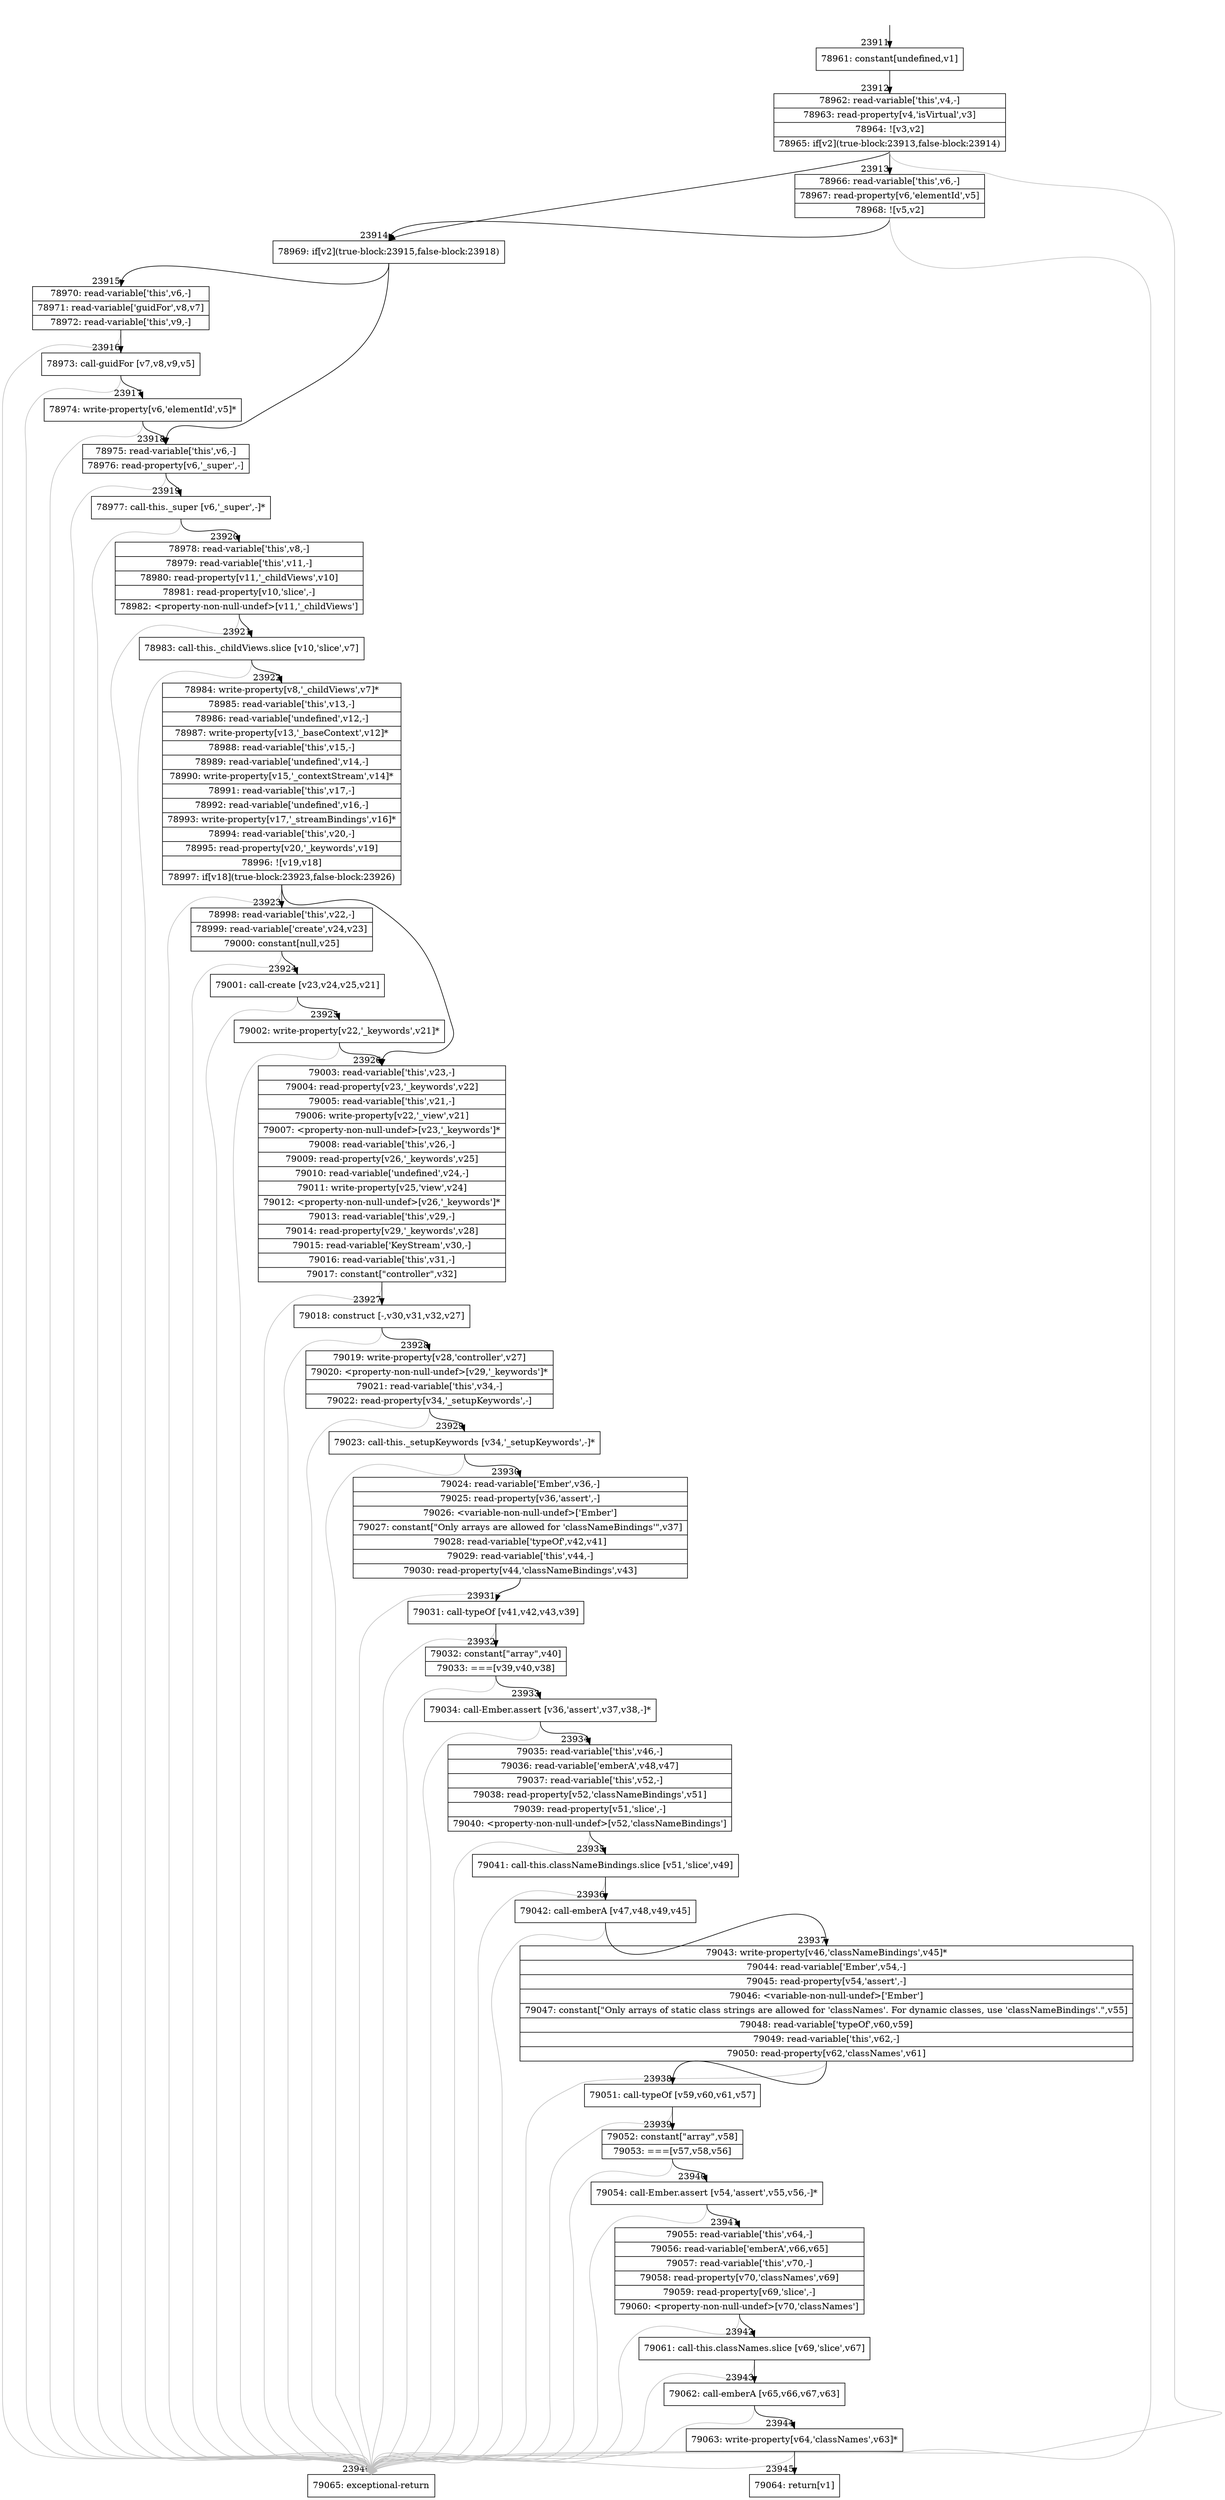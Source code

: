 digraph {
rankdir="TD"
BB_entry2094[shape=none,label=""];
BB_entry2094 -> BB23911 [tailport=s, headport=n, headlabel="    23911"]
BB23911 [shape=record label="{78961: constant[undefined,v1]}" ] 
BB23911 -> BB23912 [tailport=s, headport=n, headlabel="      23912"]
BB23912 [shape=record label="{78962: read-variable['this',v4,-]|78963: read-property[v4,'isVirtual',v3]|78964: ![v3,v2]|78965: if[v2](true-block:23913,false-block:23914)}" ] 
BB23912 -> BB23914 [tailport=s, headport=n, headlabel="      23914"]
BB23912 -> BB23913 [tailport=s, headport=n, headlabel="      23913"]
BB23912 -> BB23946 [tailport=s, headport=n, color=gray, headlabel="      23946"]
BB23913 [shape=record label="{78966: read-variable['this',v6,-]|78967: read-property[v6,'elementId',v5]|78968: ![v5,v2]}" ] 
BB23913 -> BB23914 [tailport=s, headport=n]
BB23913 -> BB23946 [tailport=s, headport=n, color=gray]
BB23914 [shape=record label="{78969: if[v2](true-block:23915,false-block:23918)}" ] 
BB23914 -> BB23915 [tailport=s, headport=n, headlabel="      23915"]
BB23914 -> BB23918 [tailport=s, headport=n, headlabel="      23918"]
BB23915 [shape=record label="{78970: read-variable['this',v6,-]|78971: read-variable['guidFor',v8,v7]|78972: read-variable['this',v9,-]}" ] 
BB23915 -> BB23916 [tailport=s, headport=n, headlabel="      23916"]
BB23915 -> BB23946 [tailport=s, headport=n, color=gray]
BB23916 [shape=record label="{78973: call-guidFor [v7,v8,v9,v5]}" ] 
BB23916 -> BB23917 [tailport=s, headport=n, headlabel="      23917"]
BB23916 -> BB23946 [tailport=s, headport=n, color=gray]
BB23917 [shape=record label="{78974: write-property[v6,'elementId',v5]*}" ] 
BB23917 -> BB23918 [tailport=s, headport=n]
BB23917 -> BB23946 [tailport=s, headport=n, color=gray]
BB23918 [shape=record label="{78975: read-variable['this',v6,-]|78976: read-property[v6,'_super',-]}" ] 
BB23918 -> BB23919 [tailport=s, headport=n, headlabel="      23919"]
BB23918 -> BB23946 [tailport=s, headport=n, color=gray]
BB23919 [shape=record label="{78977: call-this._super [v6,'_super',-]*}" ] 
BB23919 -> BB23920 [tailport=s, headport=n, headlabel="      23920"]
BB23919 -> BB23946 [tailport=s, headport=n, color=gray]
BB23920 [shape=record label="{78978: read-variable['this',v8,-]|78979: read-variable['this',v11,-]|78980: read-property[v11,'_childViews',v10]|78981: read-property[v10,'slice',-]|78982: \<property-non-null-undef\>[v11,'_childViews']}" ] 
BB23920 -> BB23921 [tailport=s, headport=n, headlabel="      23921"]
BB23920 -> BB23946 [tailport=s, headport=n, color=gray]
BB23921 [shape=record label="{78983: call-this._childViews.slice [v10,'slice',v7]}" ] 
BB23921 -> BB23922 [tailport=s, headport=n, headlabel="      23922"]
BB23921 -> BB23946 [tailport=s, headport=n, color=gray]
BB23922 [shape=record label="{78984: write-property[v8,'_childViews',v7]*|78985: read-variable['this',v13,-]|78986: read-variable['undefined',v12,-]|78987: write-property[v13,'_baseContext',v12]*|78988: read-variable['this',v15,-]|78989: read-variable['undefined',v14,-]|78990: write-property[v15,'_contextStream',v14]*|78991: read-variable['this',v17,-]|78992: read-variable['undefined',v16,-]|78993: write-property[v17,'_streamBindings',v16]*|78994: read-variable['this',v20,-]|78995: read-property[v20,'_keywords',v19]|78996: ![v19,v18]|78997: if[v18](true-block:23923,false-block:23926)}" ] 
BB23922 -> BB23923 [tailport=s, headport=n, headlabel="      23923"]
BB23922 -> BB23926 [tailport=s, headport=n, headlabel="      23926"]
BB23922 -> BB23946 [tailport=s, headport=n, color=gray]
BB23923 [shape=record label="{78998: read-variable['this',v22,-]|78999: read-variable['create',v24,v23]|79000: constant[null,v25]}" ] 
BB23923 -> BB23924 [tailport=s, headport=n, headlabel="      23924"]
BB23923 -> BB23946 [tailport=s, headport=n, color=gray]
BB23924 [shape=record label="{79001: call-create [v23,v24,v25,v21]}" ] 
BB23924 -> BB23925 [tailport=s, headport=n, headlabel="      23925"]
BB23924 -> BB23946 [tailport=s, headport=n, color=gray]
BB23925 [shape=record label="{79002: write-property[v22,'_keywords',v21]*}" ] 
BB23925 -> BB23926 [tailport=s, headport=n]
BB23925 -> BB23946 [tailport=s, headport=n, color=gray]
BB23926 [shape=record label="{79003: read-variable['this',v23,-]|79004: read-property[v23,'_keywords',v22]|79005: read-variable['this',v21,-]|79006: write-property[v22,'_view',v21]|79007: \<property-non-null-undef\>[v23,'_keywords']*|79008: read-variable['this',v26,-]|79009: read-property[v26,'_keywords',v25]|79010: read-variable['undefined',v24,-]|79011: write-property[v25,'view',v24]|79012: \<property-non-null-undef\>[v26,'_keywords']*|79013: read-variable['this',v29,-]|79014: read-property[v29,'_keywords',v28]|79015: read-variable['KeyStream',v30,-]|79016: read-variable['this',v31,-]|79017: constant[\"controller\",v32]}" ] 
BB23926 -> BB23927 [tailport=s, headport=n, headlabel="      23927"]
BB23926 -> BB23946 [tailport=s, headport=n, color=gray]
BB23927 [shape=record label="{79018: construct [-,v30,v31,v32,v27]}" ] 
BB23927 -> BB23928 [tailport=s, headport=n, headlabel="      23928"]
BB23927 -> BB23946 [tailport=s, headport=n, color=gray]
BB23928 [shape=record label="{79019: write-property[v28,'controller',v27]|79020: \<property-non-null-undef\>[v29,'_keywords']*|79021: read-variable['this',v34,-]|79022: read-property[v34,'_setupKeywords',-]}" ] 
BB23928 -> BB23929 [tailport=s, headport=n, headlabel="      23929"]
BB23928 -> BB23946 [tailport=s, headport=n, color=gray]
BB23929 [shape=record label="{79023: call-this._setupKeywords [v34,'_setupKeywords',-]*}" ] 
BB23929 -> BB23930 [tailport=s, headport=n, headlabel="      23930"]
BB23929 -> BB23946 [tailport=s, headport=n, color=gray]
BB23930 [shape=record label="{79024: read-variable['Ember',v36,-]|79025: read-property[v36,'assert',-]|79026: \<variable-non-null-undef\>['Ember']|79027: constant[\"Only arrays are allowed for 'classNameBindings'\",v37]|79028: read-variable['typeOf',v42,v41]|79029: read-variable['this',v44,-]|79030: read-property[v44,'classNameBindings',v43]}" ] 
BB23930 -> BB23931 [tailport=s, headport=n, headlabel="      23931"]
BB23930 -> BB23946 [tailport=s, headport=n, color=gray]
BB23931 [shape=record label="{79031: call-typeOf [v41,v42,v43,v39]}" ] 
BB23931 -> BB23932 [tailport=s, headport=n, headlabel="      23932"]
BB23931 -> BB23946 [tailport=s, headport=n, color=gray]
BB23932 [shape=record label="{79032: constant[\"array\",v40]|79033: ===[v39,v40,v38]}" ] 
BB23932 -> BB23933 [tailport=s, headport=n, headlabel="      23933"]
BB23932 -> BB23946 [tailport=s, headport=n, color=gray]
BB23933 [shape=record label="{79034: call-Ember.assert [v36,'assert',v37,v38,-]*}" ] 
BB23933 -> BB23934 [tailport=s, headport=n, headlabel="      23934"]
BB23933 -> BB23946 [tailport=s, headport=n, color=gray]
BB23934 [shape=record label="{79035: read-variable['this',v46,-]|79036: read-variable['emberA',v48,v47]|79037: read-variable['this',v52,-]|79038: read-property[v52,'classNameBindings',v51]|79039: read-property[v51,'slice',-]|79040: \<property-non-null-undef\>[v52,'classNameBindings']}" ] 
BB23934 -> BB23935 [tailport=s, headport=n, headlabel="      23935"]
BB23934 -> BB23946 [tailport=s, headport=n, color=gray]
BB23935 [shape=record label="{79041: call-this.classNameBindings.slice [v51,'slice',v49]}" ] 
BB23935 -> BB23936 [tailport=s, headport=n, headlabel="      23936"]
BB23935 -> BB23946 [tailport=s, headport=n, color=gray]
BB23936 [shape=record label="{79042: call-emberA [v47,v48,v49,v45]}" ] 
BB23936 -> BB23937 [tailport=s, headport=n, headlabel="      23937"]
BB23936 -> BB23946 [tailport=s, headport=n, color=gray]
BB23937 [shape=record label="{79043: write-property[v46,'classNameBindings',v45]*|79044: read-variable['Ember',v54,-]|79045: read-property[v54,'assert',-]|79046: \<variable-non-null-undef\>['Ember']|79047: constant[\"Only arrays of static class strings are allowed for 'classNames'. For dynamic classes, use 'classNameBindings'.\",v55]|79048: read-variable['typeOf',v60,v59]|79049: read-variable['this',v62,-]|79050: read-property[v62,'classNames',v61]}" ] 
BB23937 -> BB23938 [tailport=s, headport=n, headlabel="      23938"]
BB23937 -> BB23946 [tailport=s, headport=n, color=gray]
BB23938 [shape=record label="{79051: call-typeOf [v59,v60,v61,v57]}" ] 
BB23938 -> BB23939 [tailport=s, headport=n, headlabel="      23939"]
BB23938 -> BB23946 [tailport=s, headport=n, color=gray]
BB23939 [shape=record label="{79052: constant[\"array\",v58]|79053: ===[v57,v58,v56]}" ] 
BB23939 -> BB23940 [tailport=s, headport=n, headlabel="      23940"]
BB23939 -> BB23946 [tailport=s, headport=n, color=gray]
BB23940 [shape=record label="{79054: call-Ember.assert [v54,'assert',v55,v56,-]*}" ] 
BB23940 -> BB23941 [tailport=s, headport=n, headlabel="      23941"]
BB23940 -> BB23946 [tailport=s, headport=n, color=gray]
BB23941 [shape=record label="{79055: read-variable['this',v64,-]|79056: read-variable['emberA',v66,v65]|79057: read-variable['this',v70,-]|79058: read-property[v70,'classNames',v69]|79059: read-property[v69,'slice',-]|79060: \<property-non-null-undef\>[v70,'classNames']}" ] 
BB23941 -> BB23942 [tailport=s, headport=n, headlabel="      23942"]
BB23941 -> BB23946 [tailport=s, headport=n, color=gray]
BB23942 [shape=record label="{79061: call-this.classNames.slice [v69,'slice',v67]}" ] 
BB23942 -> BB23943 [tailport=s, headport=n, headlabel="      23943"]
BB23942 -> BB23946 [tailport=s, headport=n, color=gray]
BB23943 [shape=record label="{79062: call-emberA [v65,v66,v67,v63]}" ] 
BB23943 -> BB23944 [tailport=s, headport=n, headlabel="      23944"]
BB23943 -> BB23946 [tailport=s, headport=n, color=gray]
BB23944 [shape=record label="{79063: write-property[v64,'classNames',v63]*}" ] 
BB23944 -> BB23945 [tailport=s, headport=n, headlabel="      23945"]
BB23944 -> BB23946 [tailport=s, headport=n, color=gray]
BB23945 [shape=record label="{79064: return[v1]}" ] 
BB23946 [shape=record label="{79065: exceptional-return}" ] 
//#$~ 45395
}
